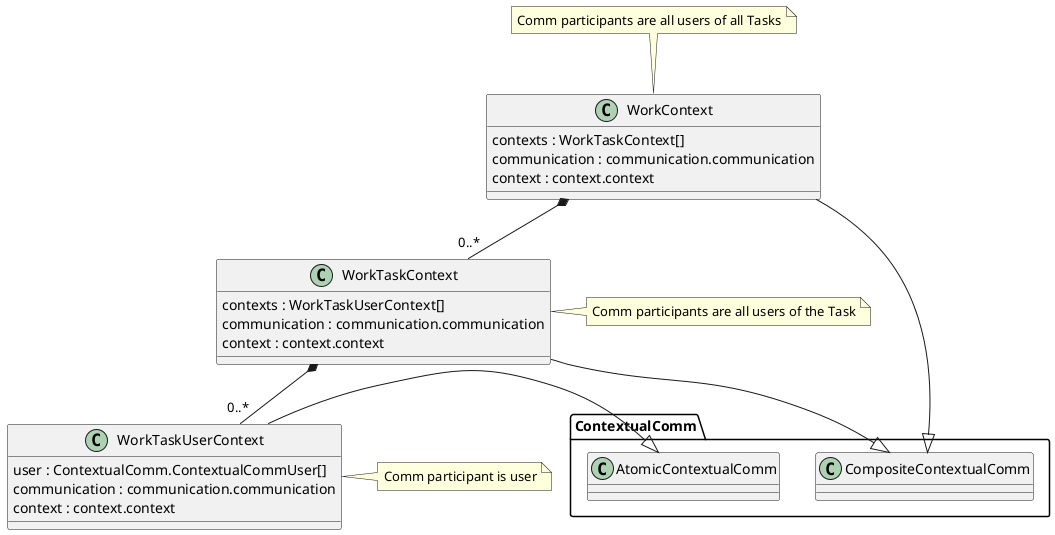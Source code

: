 @startuml "work-context-design.png"

  class WorkContext {
  contexts : WorkTaskContext[]
  communication : communication.communication
  context : context.context
  }

  note top : Comm participants are all users of all Tasks

  class WorkTaskContext {
  contexts : WorkTaskUserContext[]
  communication : communication.communication
  context : context.context
  }

  note right : Comm participants are all users of the Task

  class WorkTaskUserContext {
  user : ContextualComm.ContextualCommUser[]
  communication : communication.communication
  context : context.context
  }

  note right : Comm participant is user


  WorkContext -|> ContextualComm.CompositeContextualComm

	WorkContext *-down- "0..*" WorkTaskContext

  WorkTaskContext -|> ContextualComm.CompositeContextualComm

	WorkTaskContext *-- "0..*" WorkTaskUserContext

	WorkTaskUserContext -|> ContextualComm.AtomicContextualComm

@enduml
